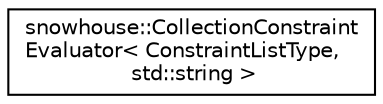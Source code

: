 digraph "Graphical Class Hierarchy"
{
 // INTERACTIVE_SVG=YES
  edge [fontname="Helvetica",fontsize="10",labelfontname="Helvetica",labelfontsize="10"];
  node [fontname="Helvetica",fontsize="10",shape=record];
  rankdir="LR";
  Node0 [label="snowhouse::CollectionConstraint\lEvaluator\< ConstraintListType,\l std::string \>",height=0.2,width=0.4,color="black", fillcolor="white", style="filled",URL="$structsnowhouse_1_1CollectionConstraintEvaluator_3_01ConstraintListType_00_01std_1_1string_01_4.html"];
}
